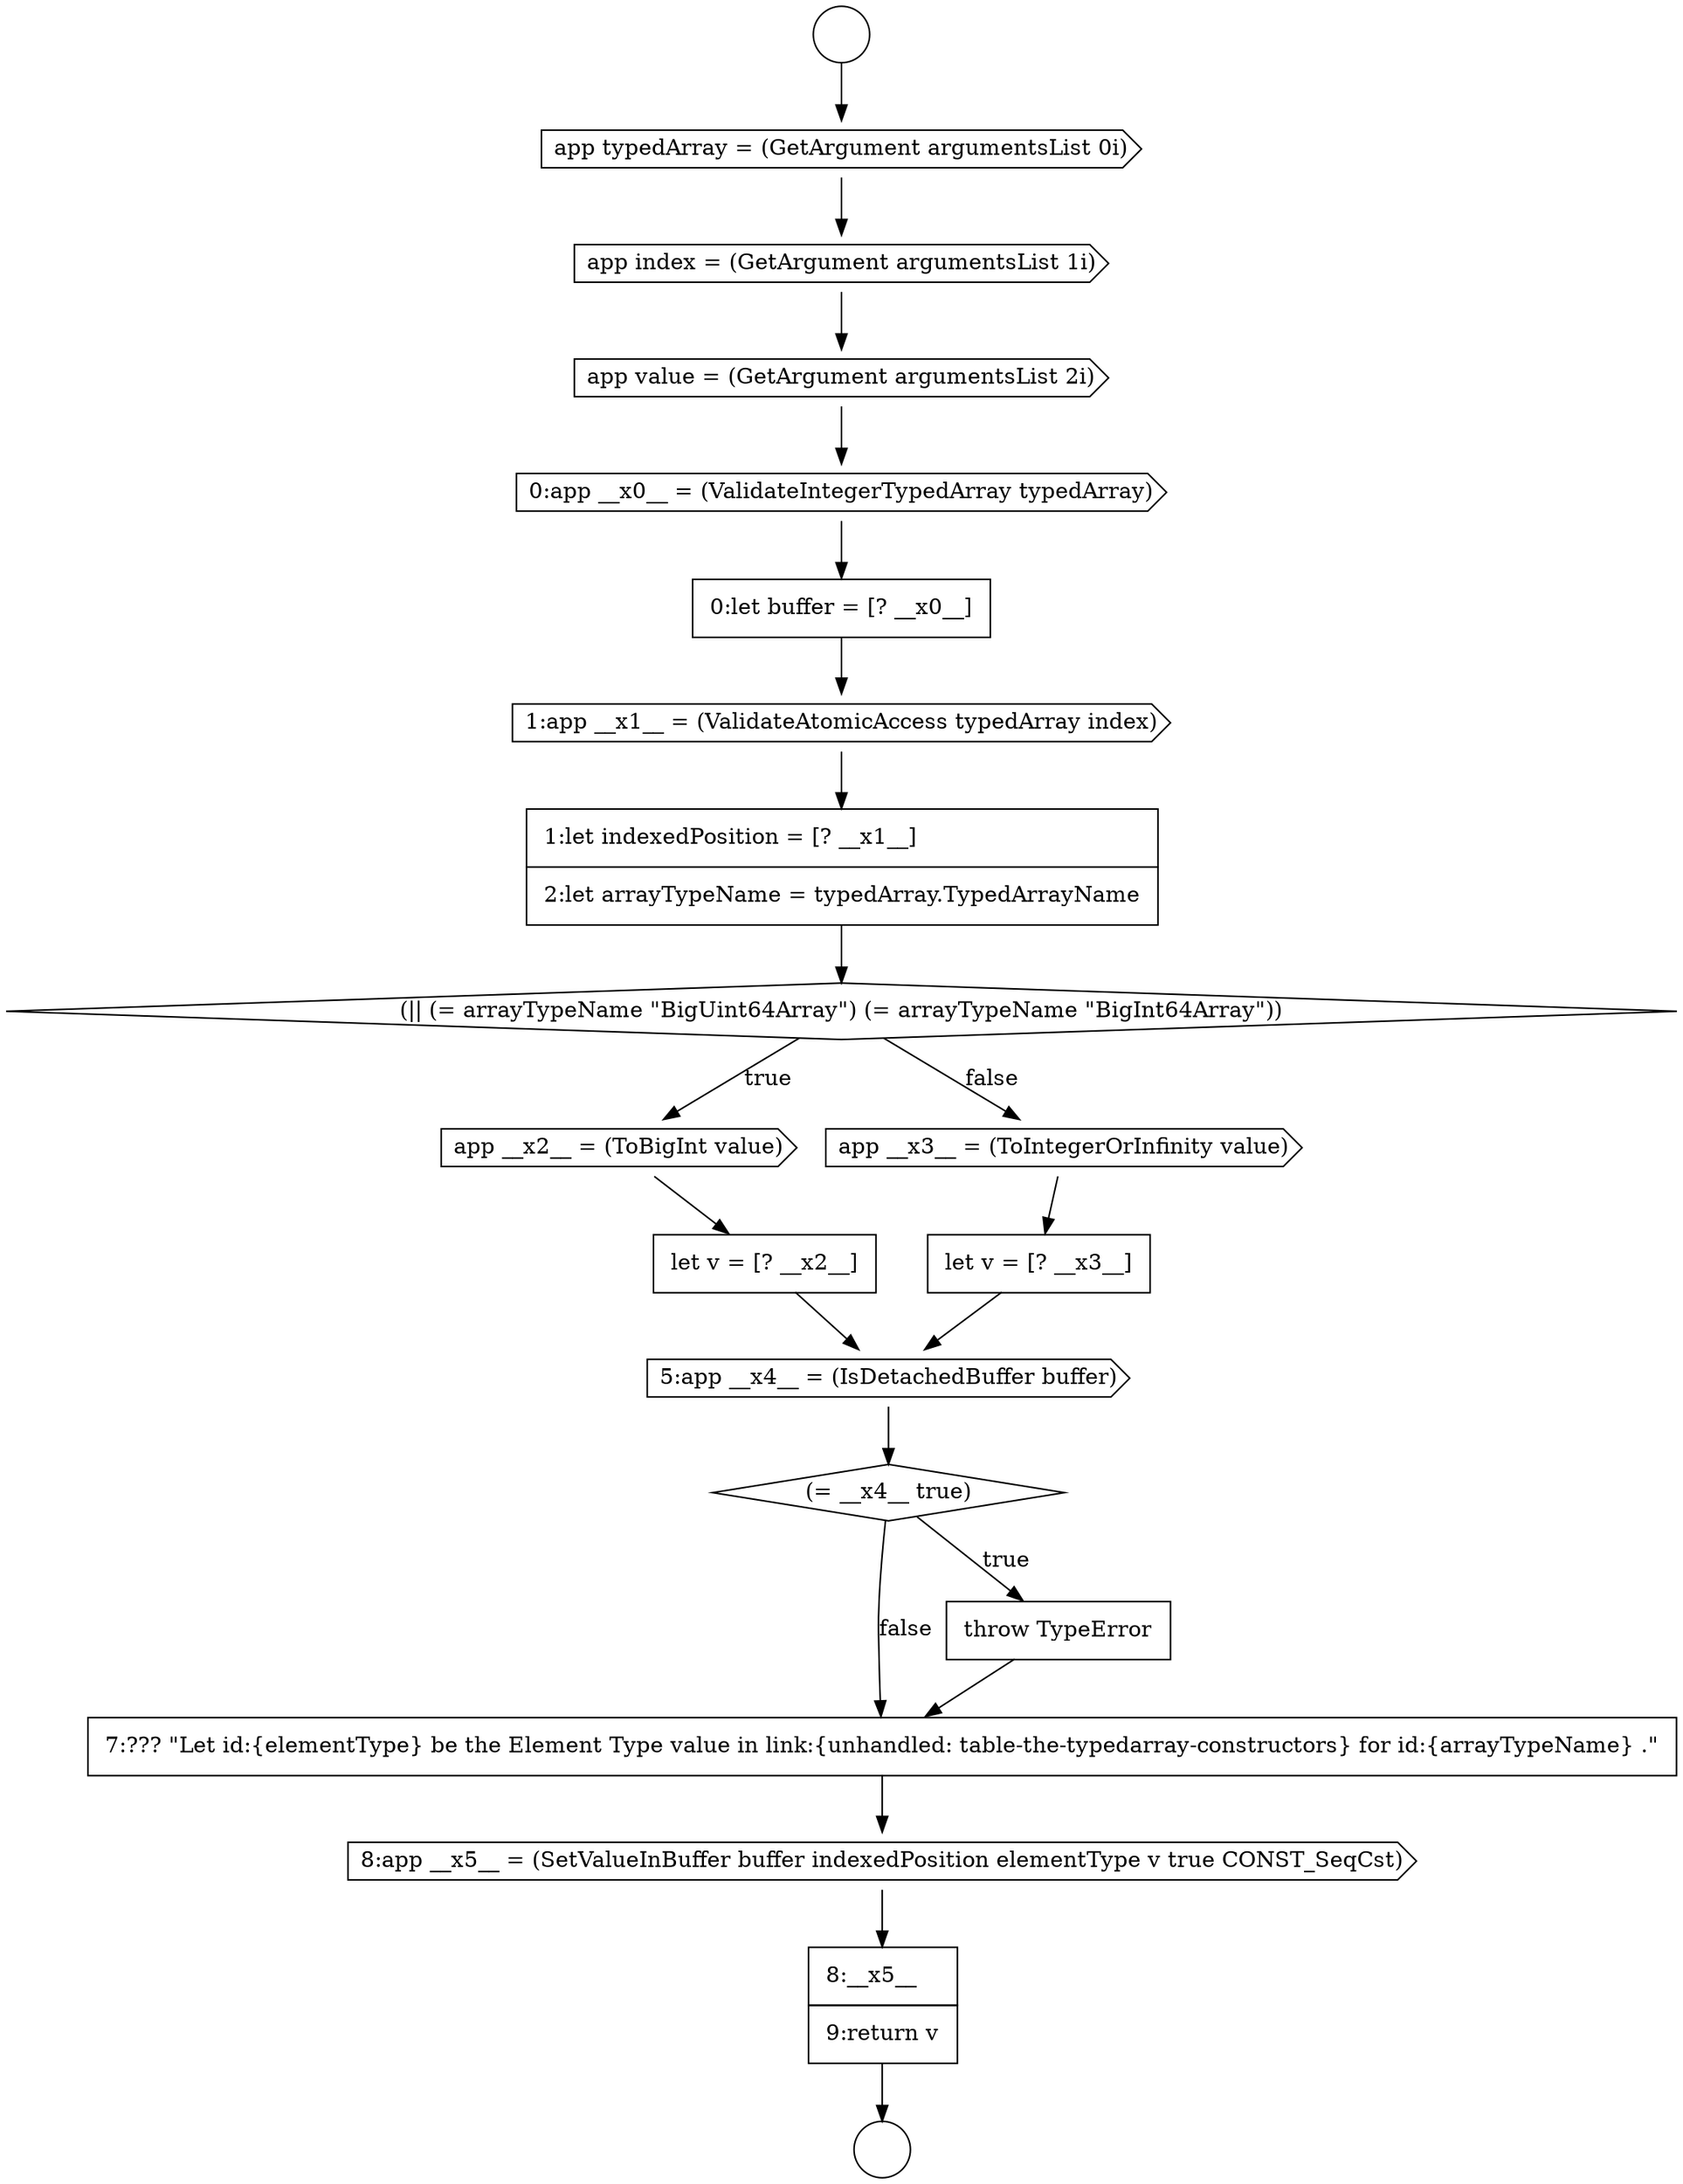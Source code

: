 digraph {
  node18001 [shape=cds, label=<<font color="black">1:app __x1__ = (ValidateAtomicAccess typedArray index)</font>> color="black" fillcolor="white" style=filled]
  node18005 [shape=none, margin=0, label=<<font color="black">
    <table border="0" cellborder="1" cellspacing="0" cellpadding="10">
      <tr><td align="left">let v = [? __x2__]</td></tr>
    </table>
  </font>> color="black" fillcolor="white" style=filled]
  node18011 [shape=none, margin=0, label=<<font color="black">
    <table border="0" cellborder="1" cellspacing="0" cellpadding="10">
      <tr><td align="left">7:??? &quot;Let id:{elementType} be the Element Type value in link:{unhandled: table-the-typedarray-constructors} for id:{arrayTypeName} .&quot;</td></tr>
    </table>
  </font>> color="black" fillcolor="white" style=filled]
  node17994 [shape=circle label=" " color="black" fillcolor="white" style=filled]
  node18004 [shape=cds, label=<<font color="black">app __x2__ = (ToBigInt value)</font>> color="black" fillcolor="white" style=filled]
  node17999 [shape=cds, label=<<font color="black">0:app __x0__ = (ValidateIntegerTypedArray typedArray)</font>> color="black" fillcolor="white" style=filled]
  node17995 [shape=circle label=" " color="black" fillcolor="white" style=filled]
  node18012 [shape=cds, label=<<font color="black">8:app __x5__ = (SetValueInBuffer buffer indexedPosition elementType v true CONST_SeqCst)</font>> color="black" fillcolor="white" style=filled]
  node18013 [shape=none, margin=0, label=<<font color="black">
    <table border="0" cellborder="1" cellspacing="0" cellpadding="10">
      <tr><td align="left">8:__x5__</td></tr>
      <tr><td align="left">9:return v</td></tr>
    </table>
  </font>> color="black" fillcolor="white" style=filled]
  node18003 [shape=diamond, label=<<font color="black">(|| (= arrayTypeName &quot;BigUint64Array&quot;) (= arrayTypeName &quot;BigInt64Array&quot;))</font>> color="black" fillcolor="white" style=filled]
  node18006 [shape=cds, label=<<font color="black">app __x3__ = (ToIntegerOrInfinity value)</font>> color="black" fillcolor="white" style=filled]
  node18000 [shape=none, margin=0, label=<<font color="black">
    <table border="0" cellborder="1" cellspacing="0" cellpadding="10">
      <tr><td align="left">0:let buffer = [? __x0__]</td></tr>
    </table>
  </font>> color="black" fillcolor="white" style=filled]
  node18009 [shape=diamond, label=<<font color="black">(= __x4__ true)</font>> color="black" fillcolor="white" style=filled]
  node17997 [shape=cds, label=<<font color="black">app index = (GetArgument argumentsList 1i)</font>> color="black" fillcolor="white" style=filled]
  node18002 [shape=none, margin=0, label=<<font color="black">
    <table border="0" cellborder="1" cellspacing="0" cellpadding="10">
      <tr><td align="left">1:let indexedPosition = [? __x1__]</td></tr>
      <tr><td align="left">2:let arrayTypeName = typedArray.TypedArrayName</td></tr>
    </table>
  </font>> color="black" fillcolor="white" style=filled]
  node18010 [shape=none, margin=0, label=<<font color="black">
    <table border="0" cellborder="1" cellspacing="0" cellpadding="10">
      <tr><td align="left">throw TypeError</td></tr>
    </table>
  </font>> color="black" fillcolor="white" style=filled]
  node18008 [shape=cds, label=<<font color="black">5:app __x4__ = (IsDetachedBuffer buffer)</font>> color="black" fillcolor="white" style=filled]
  node17998 [shape=cds, label=<<font color="black">app value = (GetArgument argumentsList 2i)</font>> color="black" fillcolor="white" style=filled]
  node17996 [shape=cds, label=<<font color="black">app typedArray = (GetArgument argumentsList 0i)</font>> color="black" fillcolor="white" style=filled]
  node18007 [shape=none, margin=0, label=<<font color="black">
    <table border="0" cellborder="1" cellspacing="0" cellpadding="10">
      <tr><td align="left">let v = [? __x3__]</td></tr>
    </table>
  </font>> color="black" fillcolor="white" style=filled]
  node18009 -> node18010 [label=<<font color="black">true</font>> color="black"]
  node18009 -> node18011 [label=<<font color="black">false</font>> color="black"]
  node18010 -> node18011 [ color="black"]
  node18013 -> node17995 [ color="black"]
  node18011 -> node18012 [ color="black"]
  node17998 -> node17999 [ color="black"]
  node17994 -> node17996 [ color="black"]
  node18004 -> node18005 [ color="black"]
  node17997 -> node17998 [ color="black"]
  node17999 -> node18000 [ color="black"]
  node18012 -> node18013 [ color="black"]
  node18001 -> node18002 [ color="black"]
  node18008 -> node18009 [ color="black"]
  node17996 -> node17997 [ color="black"]
  node18007 -> node18008 [ color="black"]
  node18006 -> node18007 [ color="black"]
  node18002 -> node18003 [ color="black"]
  node18003 -> node18004 [label=<<font color="black">true</font>> color="black"]
  node18003 -> node18006 [label=<<font color="black">false</font>> color="black"]
  node18000 -> node18001 [ color="black"]
  node18005 -> node18008 [ color="black"]
}
